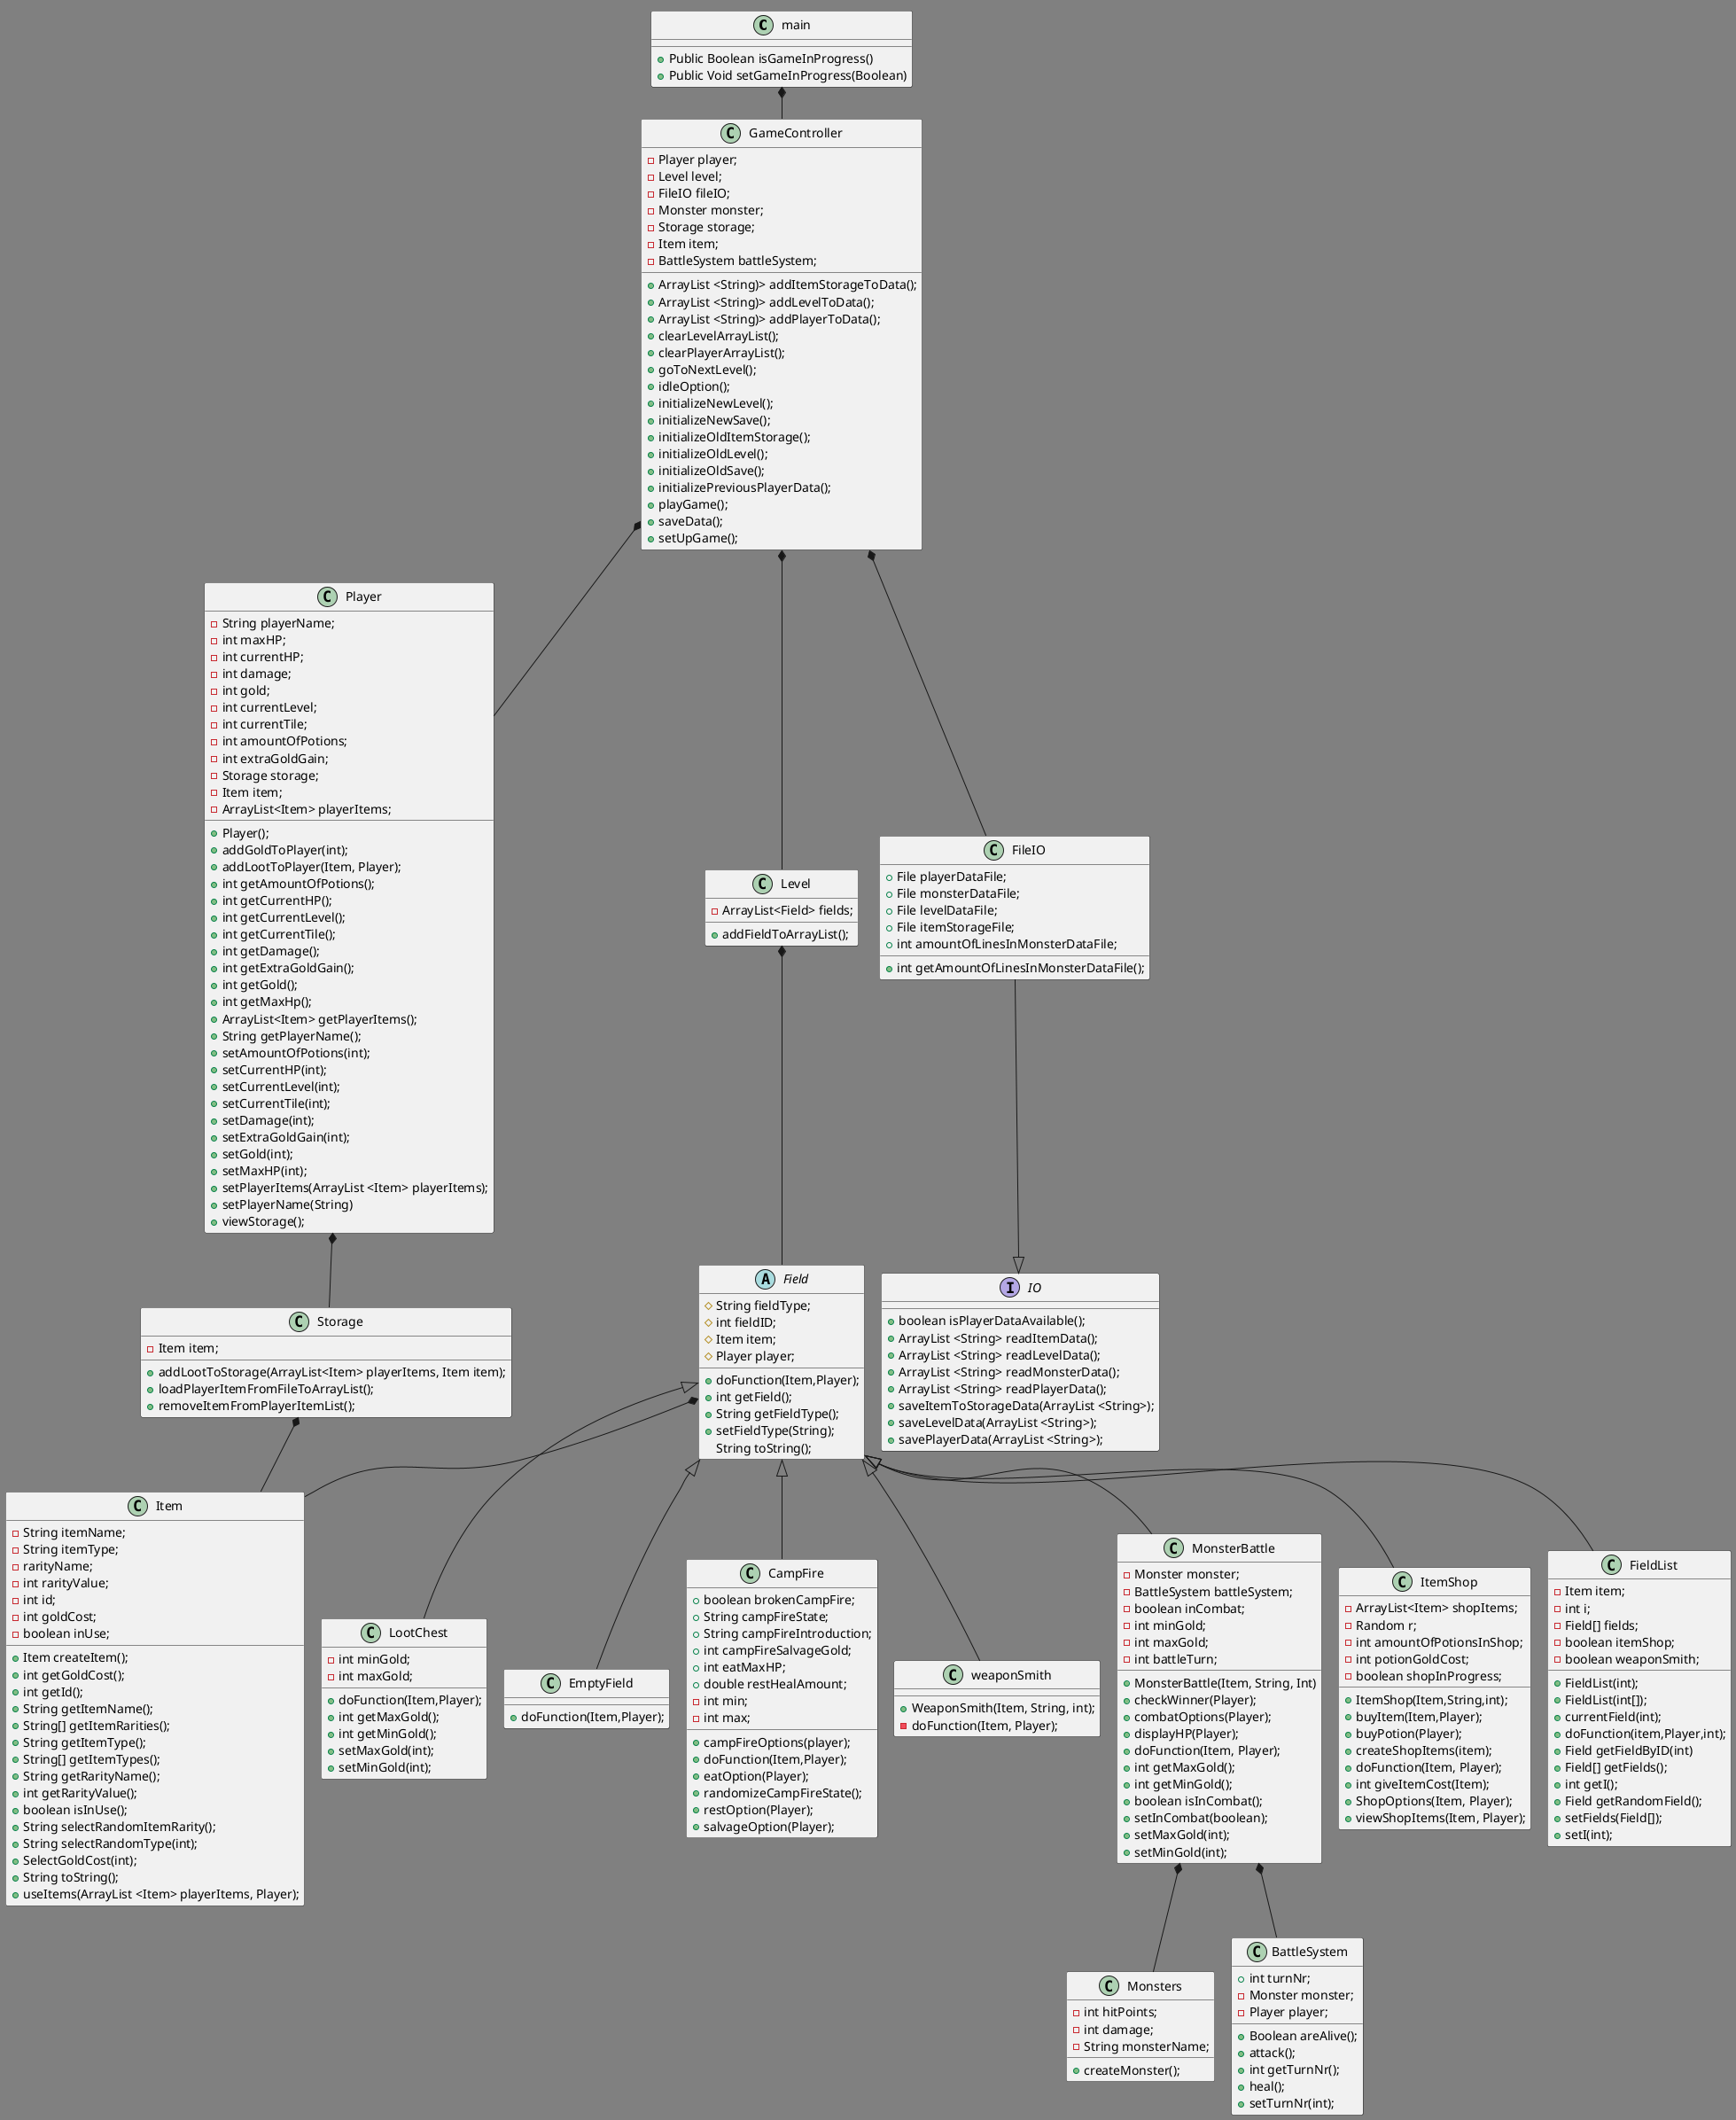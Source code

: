 @startuml
'https://plantuml.com/class-diagram

!pragma layout smetana

skinparam backgroundColor gray

class main {
    + Public Boolean isGameInProgress()
    + Public Void setGameInProgress(Boolean)
}

class Player {
    - String playerName;
    - int maxHP;
    - int currentHP;
    - int damage;
    - int gold;
    - int currentLevel;
    - int currentTile;
    - int amountOfPotions;
    - int extraGoldGain;
    - Storage storage;
    - Item item;
    - ArrayList<Item> playerItems;

    + Player();
    + addGoldToPlayer(int);
    + addLootToPlayer(Item, Player);
    + int getAmountOfPotions();
    + int getCurrentHP();
    + int getCurrentLevel();
    + int getCurrentTile();
    + int getDamage();
    + int getExtraGoldGain();
    + int getGold();
    + int getMaxHp();
    + ArrayList<Item> getPlayerItems();
    + String getPlayerName();
    + setAmountOfPotions(int);
    + setCurrentHP(int);
    + setCurrentLevel(int);
    + setCurrentTile(int);
    + setDamage(int);
    + setExtraGoldGain(int);
    + setGold(int);
    + setMaxHP(int);
    + setPlayerItems(ArrayList <Item> playerItems);
    + setPlayerName(String)
    + viewStorage();
}

class Monsters {
    - int hitPoints;
    - int damage;
    - String monsterName;

    + createMonster();
}

class BattleSystem {
    + int turnNr;
    - Monster monster;
    - Player player;

    + Boolean areAlive();
    + attack();
    + int getTurnNr();
    + heal();
    + setTurnNr(int);
}

class GameController{
    + ArrayList <String)> addItemStorageToData();
    + ArrayList <String)> addLevelToData();
    + ArrayList <String)> addPlayerToData();
    + clearLevelArrayList();
    + clearPlayerArrayList();
    + goToNextLevel();
    + idleOption();
    + initializeNewLevel();
    + initializeNewSave();
    + initializeOldItemStorage();
    + initializeOldLevel();
    + initializeOldSave();
    + initializePreviousPlayerData();
    + playGame();
    + saveData();
    + setUpGame();

    - Player player;
    - Level level;
    - FileIO fileIO;
    - Monster monster;
    - Storage storage;
    - Item item;
    - BattleSystem battleSystem;
}

class Storage {
    - Item item;

    + addLootToStorage(ArrayList<Item> playerItems, Item item);
    + loadPlayerItemFromFileToArrayList();
    + removeItemFromPlayerItemList();
}

class Level {
    - ArrayList<Field> fields;

    + addFieldToArrayList();
}

class Item {
    - String itemName;
    - String itemType;
    - rarityName;
    - int rarityValue;
    - int id;
    - int goldCost;
    - boolean inUse;

    + Item createItem();
    + int getGoldCost();
    + int getId();
    + String getItemName();
    + String[] getItemRarities();
    + String getItemType();
    + String[] getItemTypes();
    + String getRarityName();
    + int getRarityValue();
    + boolean isInUse();
    + String selectRandomItemRarity();
    + String selectRandomType(int);
    + SelectGoldCost(int);
    + String toString();
    + useItems(ArrayList <Item> playerItems, Player);
}

class LootChest {
    - int minGold;
    - int maxGold;

    + doFunction(Item,Player);
    + int getMaxGold();
    + int getMinGold();
    + setMaxGold(int);
    + setMinGold(int);
}

abstract class Field {
    # String fieldType;
    # int fieldID;
    # Item item;
    # Player player;

    + doFunction(Item,Player);
    + int getField();
    + String getFieldType();
    + setFieldType(String);
    String toString();
}

class EmptyField{
    + doFunction(Item,Player);
}

class CampFire{
    + boolean brokenCampFire;
    + String campFireState;
    + String campFireIntroduction;
    + int campFireSalvageGold;
    + int eatMaxHP;
    + double restHealAmount;
    - int min;
    - int max;

    + campFireOptions(player);
    + doFunction(Item,Player);
    + eatOption(Player);
    + randomizeCampFireState();
    + restOption(Player);
    + salvageOption(Player);
}

class weaponSmith{
    + WeaponSmith(Item, String, int);
    - doFunction(Item, Player);
}

class MonsterBattle {
    - Monster monster;
    - BattleSystem battleSystem;
    - boolean inCombat;
    - int minGold;
    - int maxGold;
    - int battleTurn;

    + MonsterBattle(Item, String, Int)
    + checkWinner(Player);
    + combatOptions(Player);
    + displayHP(Player);
    + doFunction(Item, Player);
    + int getMaxGold();
    + int getMinGold();
    + boolean isInCombat();
    + setInCombat(boolean);
    + setMaxGold(int);
    + setMinGold(int);
}

class ItemShop {
    - ArrayList<Item> shopItems;
    - Random r;
    - int amountOfPotionsInShop;
    - int potionGoldCost;
    - boolean shopInProgress;

    + ItemShop(Item,String,int);
    + buyItem(Item,Player);
    + buyPotion(Player);
    + createShopItems(item);
    + doFunction(Item, Player);
    + int giveItemCost(Item);
    + ShopOptions(Item, Player);
    + viewShopItems(Item, Player);
}

class FieldList{
    - Item item;
    - int i;
    - Field[] fields;
    - boolean itemShop;
    - boolean weaponSmith;

    + FieldList(int);
    + FieldList(int[]);
    + currentField(int);
    + doFunction(item,Player,int);
    + Field getFieldByID(int)
    + Field[] getFields();
    + int getI();
    + Field getRandomField();
    + setFields(Field[]);
    + setI(int);
}

interface IO {
    + boolean isPlayerDataAvailable();
    + ArrayList <String> readItemData();
    + ArrayList <String> readLevelData();
    + ArrayList <String> readMonsterData();
    + ArrayList <String> readPlayerData();
    + saveItemToStorageData(ArrayList <String>);
    + saveLevelData(ArrayList <String>);
    + savePlayerData(ArrayList <String>);
}

class FileIO {
    + File playerDataFile;
    + File monsterDataFile;
    + File levelDataFile;
    + File itemStorageFile;
    + int amountOfLinesInMonsterDataFile;

    + int getAmountOfLinesInMonsterDataFile();
}

main *-- GameController
GameController *-- Player
GameController *-- Level
Player *-- Storage
Storage *-- Item
Level *-- Field
Field <|-- EmptyField
Field <|-- CampFire
Field <|-- ItemShop
Field <|-- LootChest
Field <|-- weaponSmith
Field <|-- MonsterBattle
Field <|-- FieldList
GameController *-- FileIO
MonsterBattle *-- Monsters
MonsterBattle *-- BattleSystem

FileIO --|> IO
Field *-- Item

@enduml